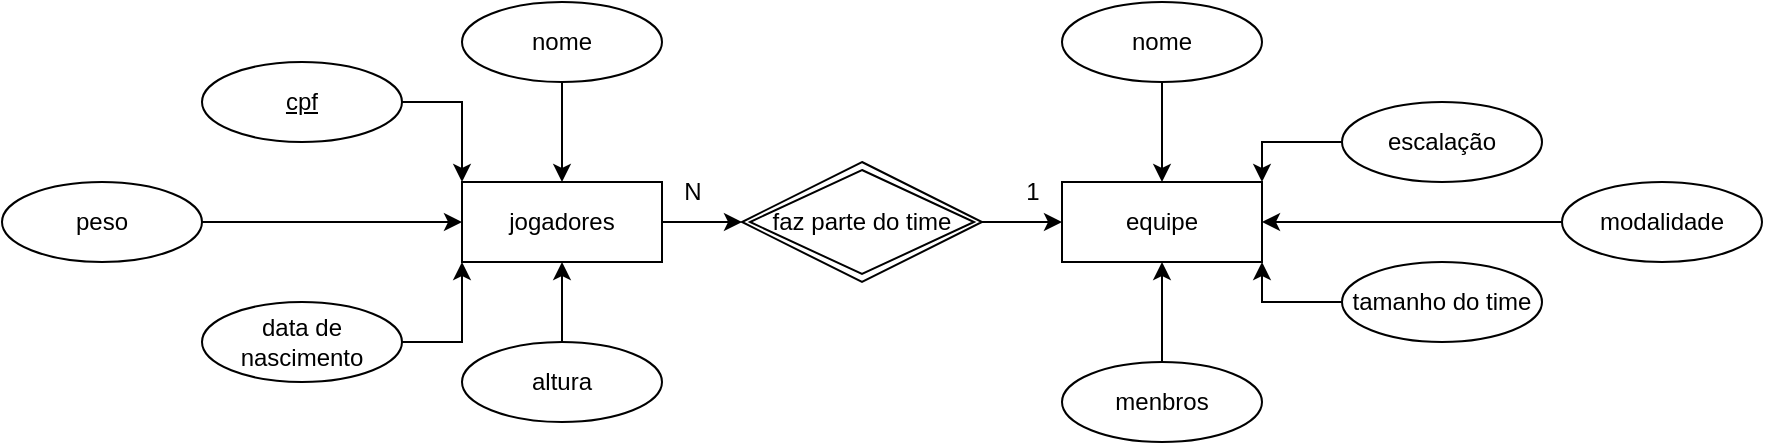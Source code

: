 <mxfile version="24.2.3" type="device">
  <diagram id="3-Ha12VkV7Zi9fk7ZHdy" name="Página-1">
    <mxGraphModel dx="1947" dy="529" grid="1" gridSize="10" guides="1" tooltips="1" connect="1" arrows="1" fold="1" page="1" pageScale="1" pageWidth="827" pageHeight="1169" math="0" shadow="0">
      <root>
        <mxCell id="0" />
        <mxCell id="1" parent="0" />
        <mxCell id="fJGwG7_H_aTSn5jYSl08-1" value="equipe" style="whiteSpace=wrap;html=1;align=center;" parent="1" vertex="1">
          <mxGeometry x="490" y="260" width="100" height="40" as="geometry" />
        </mxCell>
        <mxCell id="fJGwG7_H_aTSn5jYSl08-16" style="edgeStyle=orthogonalEdgeStyle;rounded=0;orthogonalLoop=1;jettySize=auto;html=1;" parent="1" source="fJGwG7_H_aTSn5jYSl08-2" target="fJGwG7_H_aTSn5jYSl08-13" edge="1">
          <mxGeometry relative="1" as="geometry" />
        </mxCell>
        <mxCell id="fJGwG7_H_aTSn5jYSl08-2" value="jogadores" style="whiteSpace=wrap;html=1;align=center;" parent="1" vertex="1">
          <mxGeometry x="190" y="260" width="100" height="40" as="geometry" />
        </mxCell>
        <mxCell id="fJGwG7_H_aTSn5jYSl08-9" style="edgeStyle=orthogonalEdgeStyle;rounded=0;orthogonalLoop=1;jettySize=auto;html=1;entryX=0;entryY=1;entryDx=0;entryDy=0;" parent="1" source="fJGwG7_H_aTSn5jYSl08-3" target="fJGwG7_H_aTSn5jYSl08-2" edge="1">
          <mxGeometry relative="1" as="geometry" />
        </mxCell>
        <mxCell id="fJGwG7_H_aTSn5jYSl08-3" value="data de nascimento" style="ellipse;whiteSpace=wrap;html=1;align=center;" parent="1" vertex="1">
          <mxGeometry x="60" y="320" width="100" height="40" as="geometry" />
        </mxCell>
        <mxCell id="fJGwG7_H_aTSn5jYSl08-12" style="edgeStyle=orthogonalEdgeStyle;rounded=0;orthogonalLoop=1;jettySize=auto;html=1;entryX=0;entryY=0;entryDx=0;entryDy=0;" parent="1" source="fJGwG7_H_aTSn5jYSl08-4" target="fJGwG7_H_aTSn5jYSl08-2" edge="1">
          <mxGeometry relative="1" as="geometry" />
        </mxCell>
        <mxCell id="fJGwG7_H_aTSn5jYSl08-4" value="&lt;u&gt;cpf&lt;/u&gt;" style="ellipse;whiteSpace=wrap;html=1;align=center;" parent="1" vertex="1">
          <mxGeometry x="60" y="200" width="100" height="40" as="geometry" />
        </mxCell>
        <mxCell id="fJGwG7_H_aTSn5jYSl08-11" style="edgeStyle=orthogonalEdgeStyle;rounded=0;orthogonalLoop=1;jettySize=auto;html=1;entryX=0.5;entryY=0;entryDx=0;entryDy=0;" parent="1" source="fJGwG7_H_aTSn5jYSl08-5" target="fJGwG7_H_aTSn5jYSl08-2" edge="1">
          <mxGeometry relative="1" as="geometry" />
        </mxCell>
        <mxCell id="fJGwG7_H_aTSn5jYSl08-5" value="nome" style="ellipse;whiteSpace=wrap;html=1;align=center;" parent="1" vertex="1">
          <mxGeometry x="190" y="170" width="100" height="40" as="geometry" />
        </mxCell>
        <mxCell id="fJGwG7_H_aTSn5jYSl08-10" style="edgeStyle=orthogonalEdgeStyle;rounded=0;orthogonalLoop=1;jettySize=auto;html=1;exitX=0.5;exitY=0;exitDx=0;exitDy=0;entryX=0.5;entryY=1;entryDx=0;entryDy=0;" parent="1" source="fJGwG7_H_aTSn5jYSl08-6" target="fJGwG7_H_aTSn5jYSl08-2" edge="1">
          <mxGeometry relative="1" as="geometry" />
        </mxCell>
        <mxCell id="fJGwG7_H_aTSn5jYSl08-6" value="altura" style="ellipse;whiteSpace=wrap;html=1;align=center;" parent="1" vertex="1">
          <mxGeometry x="190" y="340" width="100" height="40" as="geometry" />
        </mxCell>
        <mxCell id="fJGwG7_H_aTSn5jYSl08-8" style="edgeStyle=orthogonalEdgeStyle;rounded=0;orthogonalLoop=1;jettySize=auto;html=1;" parent="1" source="fJGwG7_H_aTSn5jYSl08-7" target="fJGwG7_H_aTSn5jYSl08-2" edge="1">
          <mxGeometry relative="1" as="geometry" />
        </mxCell>
        <mxCell id="fJGwG7_H_aTSn5jYSl08-7" value="peso" style="ellipse;whiteSpace=wrap;html=1;align=center;" parent="1" vertex="1">
          <mxGeometry x="-40" y="260" width="100" height="40" as="geometry" />
        </mxCell>
        <mxCell id="fJGwG7_H_aTSn5jYSl08-15" style="edgeStyle=orthogonalEdgeStyle;rounded=0;orthogonalLoop=1;jettySize=auto;html=1;entryX=0;entryY=0.5;entryDx=0;entryDy=0;" parent="1" source="fJGwG7_H_aTSn5jYSl08-13" target="fJGwG7_H_aTSn5jYSl08-1" edge="1">
          <mxGeometry relative="1" as="geometry" />
        </mxCell>
        <mxCell id="fJGwG7_H_aTSn5jYSl08-13" value="faz parte do time" style="shape=rhombus;double=1;perimeter=rhombusPerimeter;whiteSpace=wrap;html=1;align=center;" parent="1" vertex="1">
          <mxGeometry x="330" y="250" width="120" height="60" as="geometry" />
        </mxCell>
        <mxCell id="fJGwG7_H_aTSn5jYSl08-25" style="edgeStyle=orthogonalEdgeStyle;rounded=0;orthogonalLoop=1;jettySize=auto;html=1;entryX=0.5;entryY=1;entryDx=0;entryDy=0;" parent="1" source="fJGwG7_H_aTSn5jYSl08-17" target="fJGwG7_H_aTSn5jYSl08-1" edge="1">
          <mxGeometry relative="1" as="geometry" />
        </mxCell>
        <mxCell id="fJGwG7_H_aTSn5jYSl08-17" value="menbros" style="ellipse;whiteSpace=wrap;html=1;align=center;" parent="1" vertex="1">
          <mxGeometry x="490" y="350" width="100" height="40" as="geometry" />
        </mxCell>
        <mxCell id="fJGwG7_H_aTSn5jYSl08-24" style="edgeStyle=orthogonalEdgeStyle;rounded=0;orthogonalLoop=1;jettySize=auto;html=1;entryX=1;entryY=1;entryDx=0;entryDy=0;" parent="1" source="fJGwG7_H_aTSn5jYSl08-18" target="fJGwG7_H_aTSn5jYSl08-1" edge="1">
          <mxGeometry relative="1" as="geometry" />
        </mxCell>
        <mxCell id="fJGwG7_H_aTSn5jYSl08-18" value="tamanho do time" style="ellipse;whiteSpace=wrap;html=1;align=center;" parent="1" vertex="1">
          <mxGeometry x="630" y="300" width="100" height="40" as="geometry" />
        </mxCell>
        <mxCell id="fJGwG7_H_aTSn5jYSl08-23" style="edgeStyle=orthogonalEdgeStyle;rounded=0;orthogonalLoop=1;jettySize=auto;html=1;entryX=1;entryY=0;entryDx=0;entryDy=0;" parent="1" source="fJGwG7_H_aTSn5jYSl08-19" target="fJGwG7_H_aTSn5jYSl08-1" edge="1">
          <mxGeometry relative="1" as="geometry" />
        </mxCell>
        <mxCell id="fJGwG7_H_aTSn5jYSl08-19" value="escalação" style="ellipse;whiteSpace=wrap;html=1;align=center;" parent="1" vertex="1">
          <mxGeometry x="630" y="220" width="100" height="40" as="geometry" />
        </mxCell>
        <mxCell id="fJGwG7_H_aTSn5jYSl08-26" style="edgeStyle=orthogonalEdgeStyle;rounded=0;orthogonalLoop=1;jettySize=auto;html=1;entryX=0.5;entryY=0;entryDx=0;entryDy=0;" parent="1" source="fJGwG7_H_aTSn5jYSl08-20" target="fJGwG7_H_aTSn5jYSl08-1" edge="1">
          <mxGeometry relative="1" as="geometry" />
        </mxCell>
        <mxCell id="fJGwG7_H_aTSn5jYSl08-20" value="nome" style="ellipse;whiteSpace=wrap;html=1;align=center;" parent="1" vertex="1">
          <mxGeometry x="490" y="170" width="100" height="40" as="geometry" />
        </mxCell>
        <mxCell id="fJGwG7_H_aTSn5jYSl08-22" style="edgeStyle=orthogonalEdgeStyle;rounded=0;orthogonalLoop=1;jettySize=auto;html=1;entryX=1;entryY=0.5;entryDx=0;entryDy=0;" parent="1" source="fJGwG7_H_aTSn5jYSl08-21" target="fJGwG7_H_aTSn5jYSl08-1" edge="1">
          <mxGeometry relative="1" as="geometry" />
        </mxCell>
        <mxCell id="fJGwG7_H_aTSn5jYSl08-21" value="modalidade" style="ellipse;whiteSpace=wrap;html=1;align=center;" parent="1" vertex="1">
          <mxGeometry x="740" y="260" width="100" height="40" as="geometry" />
        </mxCell>
        <mxCell id="s8w6-gnp-aLQeDz4FRDI-1" value="N" style="text;html=1;align=center;verticalAlign=middle;resizable=0;points=[];autosize=1;strokeColor=none;fillColor=none;" vertex="1" parent="1">
          <mxGeometry x="290" y="250" width="30" height="30" as="geometry" />
        </mxCell>
        <mxCell id="s8w6-gnp-aLQeDz4FRDI-2" value="1" style="text;html=1;align=center;verticalAlign=middle;resizable=0;points=[];autosize=1;strokeColor=none;fillColor=none;" vertex="1" parent="1">
          <mxGeometry x="460" y="250" width="30" height="30" as="geometry" />
        </mxCell>
      </root>
    </mxGraphModel>
  </diagram>
</mxfile>
